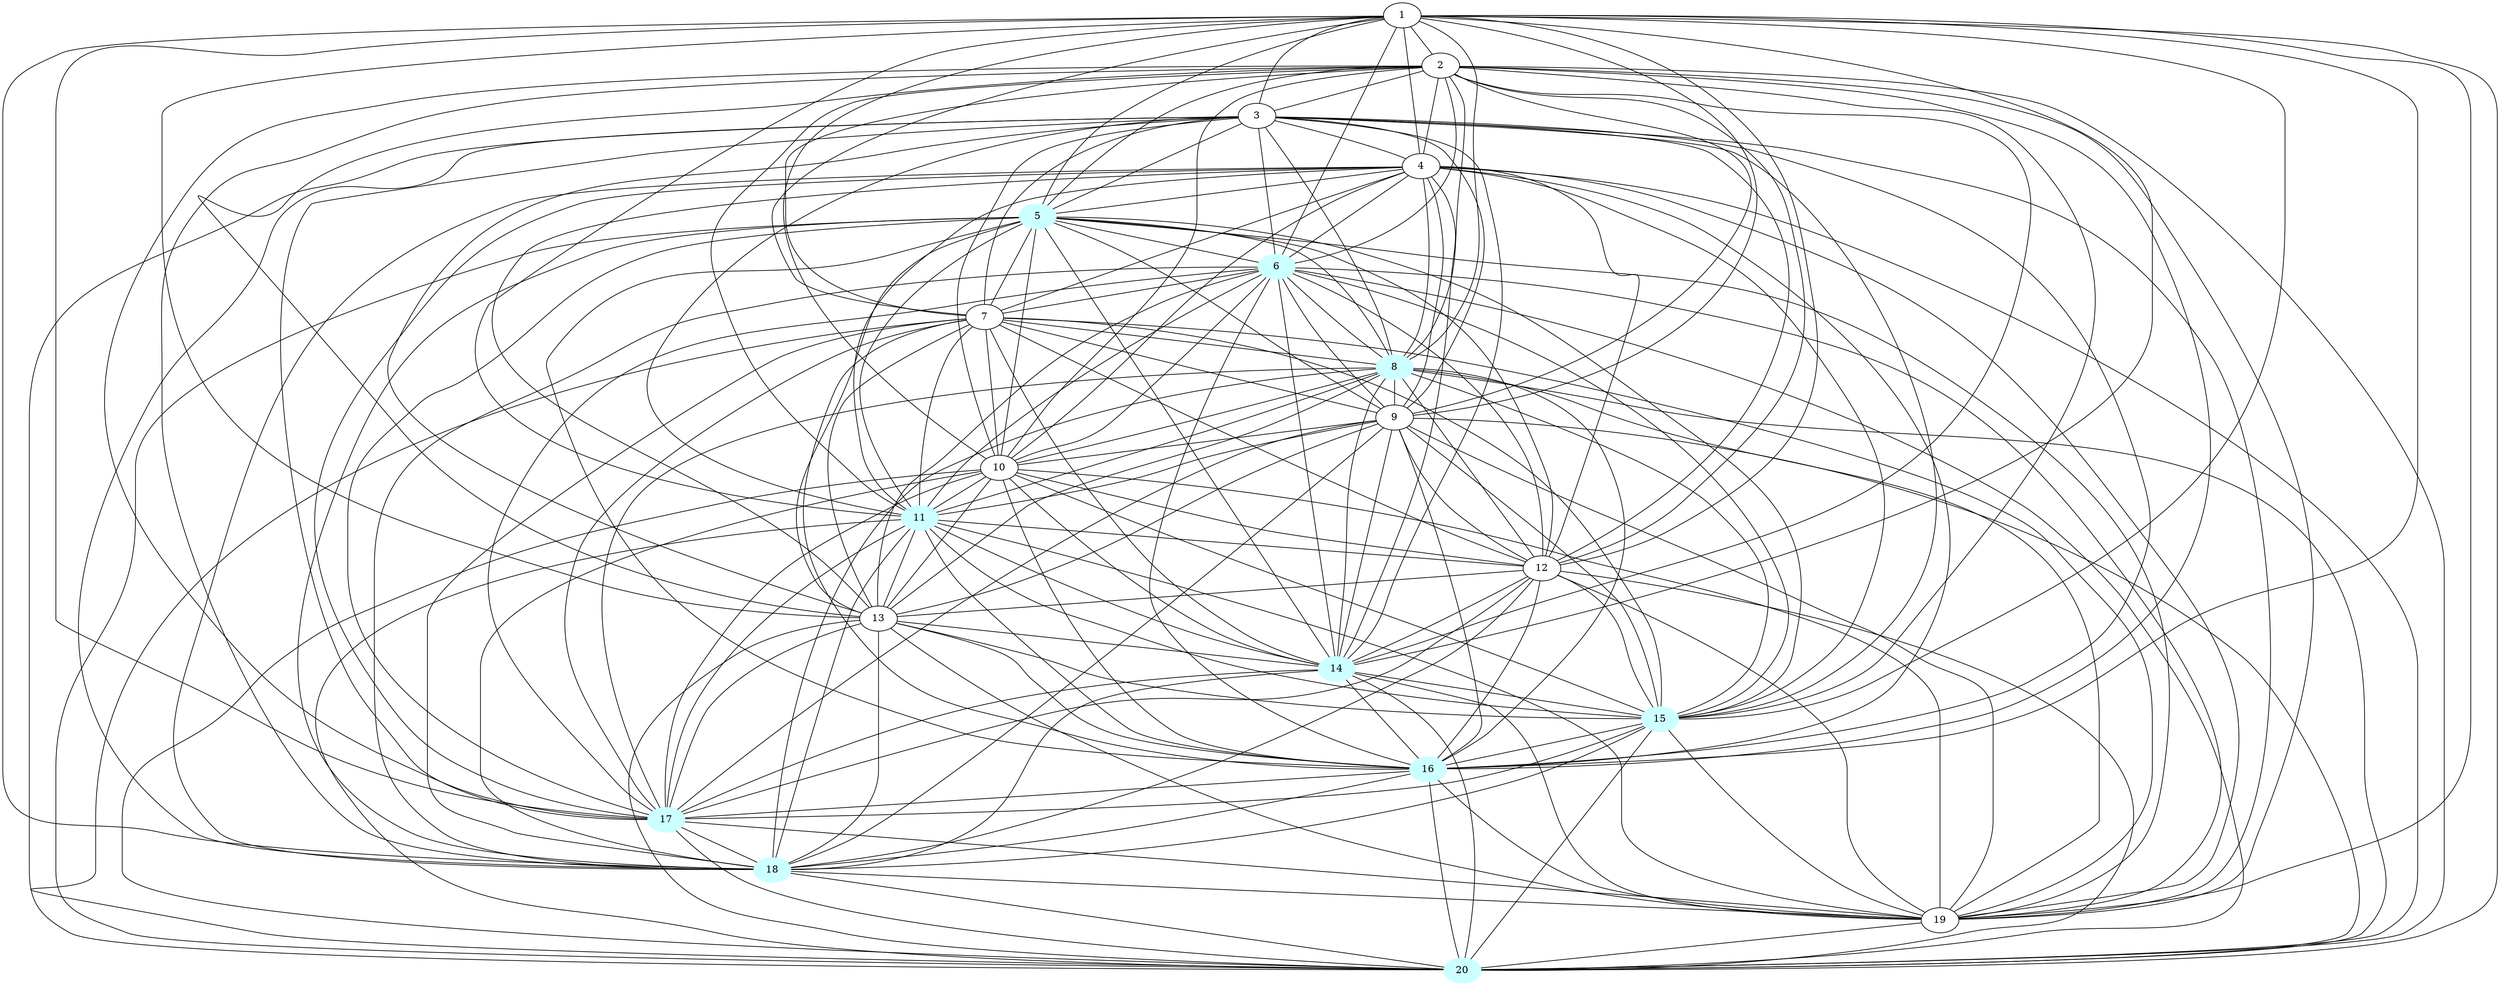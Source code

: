 graph G {
    5 [style=filled, color="#CCFFFF"];
    6 [style=filled, color="#CCFFFF"];
    8 [style=filled, color="#CCFFFF"];
    11 [style=filled, color="#CCFFFF"];
    14 [style=filled, color="#CCFFFF"];
    15 [style=filled, color="#CCFFFF"];
    16 [style=filled, color="#CCFFFF"];
    17 [style=filled, color="#CCFFFF"];
    18 [style=filled, color="#CCFFFF"];
    20 [style=filled, color="#CCFFFF"];
    1 -- 2 [len= 4]
    1 -- 3 [len= 4]
    1 -- 4 [len= 4]
    1 -- 5 [len= 4]
    1 -- 6 [len= 4]
    1 -- 7 [len= 4]
    1 -- 8 [len= 5]
    1 -- 9 [len= 4]
    1 -- 10 [len= 4]
    1 -- 11 [len= 4]
    1 -- 12 [len= 3]
    1 -- 13 [len= 4]
    1 -- 14 [len= 4]
    1 -- 15 [len= 3]
    1 -- 16 [len= 4]
    1 -- 17 [len= 3]
    1 -- 18 [len= 3]
    1 -- 19 [len= 3]
    1 -- 20 [len= 4]
    2 -- 3 [len= 4]
    2 -- 4 [len= 4]
    2 -- 5 [len= 4]
    2 -- 6 [len= 5]
    2 -- 7 [len= 5]
    2 -- 8 [len= 5]
    2 -- 9 [len= 4]
    2 -- 10 [len= 4]
    2 -- 11 [len= 5]
    2 -- 12 [len= 4]
    2 -- 13 [len= 4]
    2 -- 14 [len= 4]
    2 -- 15 [len= 4]
    2 -- 16 [len= 4]
    2 -- 17 [len= 4]
    2 -- 18 [len= 4]
    2 -- 19 [len= 3]
    2 -- 20 [len= 4]
    3 -- 4 [len= 4]
    3 -- 5 [len= 4]
    3 -- 6 [len= 5]
    3 -- 7 [len= 4]
    3 -- 8 [len= 5]
    3 -- 9 [len= 5]
    3 -- 10 [len= 4]
    3 -- 11 [len= 4]
    3 -- 12 [len= 4]
    3 -- 13 [len= 4]
    3 -- 14 [len= 5]
    3 -- 15 [len= 4]
    3 -- 16 [len= 4]
    3 -- 17 [len= 4]
    3 -- 18 [len= 4]
    3 -- 19 [len= 3]
    3 -- 20 [len= 4]
    4 -- 5 [len= 4]
    4 -- 6 [len= 4]
    4 -- 7 [len= 5]
    4 -- 8 [len= 5]
    4 -- 9 [len= 4]
    4 -- 10 [len= 3]
    4 -- 11 [len= 4]
    4 -- 12 [len= 4]
    4 -- 13 [len= 3]
    4 -- 14 [len= 4]
    4 -- 15 [len= 4]
    4 -- 16 [len= 3]
    4 -- 17 [len= 4]
    4 -- 18 [len= 3]
    4 -- 19 [len= 3]
    4 -- 20 [len= 3]
    5 -- 6 [len= 5]
    5 -- 7 [len= 4]
    5 -- 8 [len= 4]
    5 -- 9 [len= 5]
    5 -- 10 [len= 4]
    5 -- 11 [len= 4]
    5 -- 12 [len= 4]
    5 -- 13 [len= 4]
    5 -- 14 [len= 4]
    5 -- 15 [len= 4]
    5 -- 16 [len= 4]
    5 -- 17 [len= 4]
    5 -- 18 [len= 3]
    5 -- 19 [len= 4]
    5 -- 20 [len= 4]
    6 -- 7 [len= 5]
    6 -- 8 [len= 4]
    6 -- 9 [len= 5]
    6 -- 10 [len= 4]
    6 -- 11 [len= 4]
    6 -- 12 [len= 4]
    6 -- 13 [len= 4]
    6 -- 14 [len= 4]
    6 -- 15 [len= 4]
    6 -- 16 [len= 3]
    6 -- 17 [len= 3]
    6 -- 18 [len= 4]
    6 -- 19 [len= 4]
    6 -- 20 [len= 3]
    7 -- 8 [len= 4]
    7 -- 9 [len= 5]
    7 -- 10 [len= 5]
    7 -- 11 [len= 4]
    7 -- 12 [len= 5]
    7 -- 13 [len= 5]
    7 -- 14 [len= 5]
    7 -- 15 [len= 4]
    7 -- 16 [len= 5]
    7 -- 17 [len= 4]
    7 -- 18 [len= 4]
    7 -- 19 [len= 4]
    7 -- 20 [len= 5]
    8 -- 9 [len= 5]
    8 -- 10 [len= 5]
    8 -- 11 [len= 4]
    8 -- 12 [len= 5]
    8 -- 13 [len= 5]
    8 -- 14 [len= 4]
    8 -- 15 [len= 5]
    8 -- 16 [len= 4]
    8 -- 17 [len= 4]
    8 -- 18 [len= 4]
    8 -- 19 [len= 5]
    8 -- 20 [len= 4]
    9 -- 10 [len= 4]
    9 -- 11 [len= 5]
    9 -- 12 [len= 4]
    9 -- 13 [len= 4]
    9 -- 14 [len= 4]
    9 -- 15 [len= 4]
    9 -- 16 [len= 4]
    9 -- 17 [len= 4]
    9 -- 18 [len= 4]
    9 -- 19 [len= 4]
    9 -- 20 [len= 3]
    10 -- 11 [len= 4]
    10 -- 12 [len= 4]
    10 -- 13 [len= 3]
    10 -- 14 [len= 4]
    10 -- 15 [len= 4]
    10 -- 16 [len= 4]
    10 -- 17 [len= 4]
    10 -- 18 [len= 3]
    10 -- 19 [len= 3]
    10 -- 20 [len= 3]
    11 -- 12 [len= 4]
    11 -- 13 [len= 4]
    11 -- 14 [len= 4]
    11 -- 15 [len= 4]
    11 -- 16 [len= 4]
    11 -- 17 [len= 4]
    11 -- 18 [len= 3]
    11 -- 19 [len= 4]
    11 -- 20 [len= 4]
    12 -- 13 [len= 3]
    12 -- 14 [len= 4]
    12 -- 15 [len= 4]
    12 -- 16 [len= 4]
    12 -- 17 [len= 3]
    12 -- 18 [len= 3]
    12 -- 19 [len= 3]
    12 -- 20 [len= 3]
    13 -- 14 [len= 4]
    13 -- 15 [len= 4]
    13 -- 16 [len= 4]
    13 -- 17 [len= 4]
    13 -- 18 [len= 3]
    13 -- 19 [len= 3]
    13 -- 20 [len= 4]
    14 -- 15 [len= 4]
    14 -- 16 [len= 4]
    14 -- 17 [len= 3]
    14 -- 18 [len= 4]
    14 -- 19 [len= 4]
    14 -- 20 [len= 3]
    15 -- 16 [len= 4]
    15 -- 17 [len= 3]
    15 -- 18 [len= 3]
    15 -- 19 [len= 3]
    15 -- 20 [len= 4]
    16 -- 17 [len= 3]
    16 -- 18 [len= 3]
    16 -- 19 [len= 4]
    16 -- 20 [len= 3]
    17 -- 18 [len= 3]
    17 -- 19 [len= 4]
    17 -- 20 [len= 3]
    18 -- 19 [len= 3]
    18 -- 20 [len= 3]
    19 -- 20 [len= 3]
}
